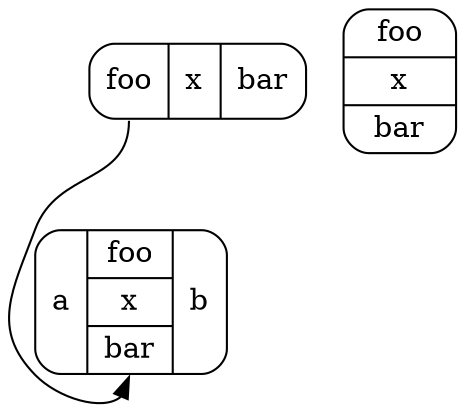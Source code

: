 digraph G {
    node [shape=Mrecord];
    a [label = "<f0> foo | x | <f1> bar"];
    b [label = "a | { <f0> foo | x | <f1> bar } | b"];
    c [label = "{ <f0> foo | x | <f1> bar }"];
    a:f0 -> b:f1 
}

